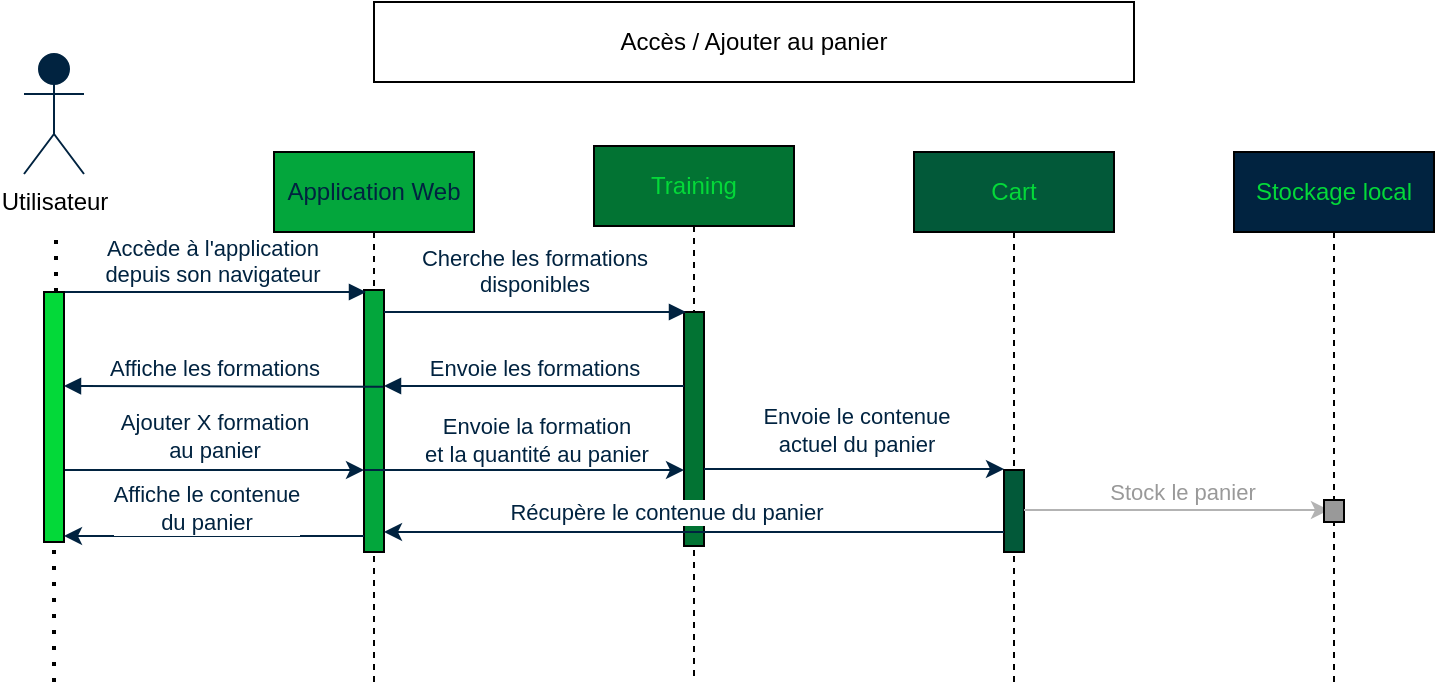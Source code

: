 <mxfile version="23.1.8" type="device" pages="2">
  <diagram name="Consulter, ajouter au panier" id="2YBvvXClWsGukQMizWep">
    <mxGraphModel dx="1154" dy="546" grid="1" gridSize="10" guides="1" tooltips="1" connect="1" arrows="1" fold="1" page="1" pageScale="1" pageWidth="850" pageHeight="1100" math="0" shadow="0">
      <root>
        <mxCell id="0" />
        <mxCell id="1" parent="0" />
        <mxCell id="aM9ryv3xv72pqoxQDRHE-5" value="&lt;font color=&quot;#012340&quot;&gt;Application Web&lt;/font&gt;" style="shape=umlLifeline;perimeter=lifelinePerimeter;whiteSpace=wrap;html=1;container=0;dropTarget=0;collapsible=0;recursiveResize=0;outlineConnect=0;portConstraint=eastwest;newEdgeStyle={&quot;edgeStyle&quot;:&quot;elbowEdgeStyle&quot;,&quot;elbow&quot;:&quot;vertical&quot;,&quot;curved&quot;:0,&quot;rounded&quot;:0};movable=1;resizable=1;rotatable=1;deletable=1;editable=1;locked=0;connectable=1;fillColor=#03A63C;" parent="1" vertex="1">
          <mxGeometry x="190" y="95" width="100" height="265" as="geometry" />
        </mxCell>
        <mxCell id="_4nWD35EhPNwO5h2cMVc-49" value="" style="html=1;points=[];perimeter=orthogonalPerimeter;outlineConnect=0;targetShapes=umlLifeline;portConstraint=eastwest;newEdgeStyle={&quot;edgeStyle&quot;:&quot;elbowEdgeStyle&quot;,&quot;elbow&quot;:&quot;vertical&quot;,&quot;curved&quot;:0,&quot;rounded&quot;:0};fillColor=#03A63C;" parent="aM9ryv3xv72pqoxQDRHE-5" vertex="1">
          <mxGeometry x="45" y="69" width="10" height="131" as="geometry" />
        </mxCell>
        <mxCell id="_4nWD35EhPNwO5h2cMVc-48" value="&lt;font color=&quot;#012340&quot;&gt;Accède à l&#39;application&lt;br&gt;depuis son navigateur&lt;/font&gt;" style="html=1;verticalAlign=bottom;endArrow=block;edgeStyle=elbowEdgeStyle;elbow=horizontal;curved=0;rounded=0;strokeColor=#012340;" parent="1" edge="1">
          <mxGeometry relative="1" as="geometry">
            <mxPoint x="81" y="165" as="sourcePoint" />
            <Array as="points">
              <mxPoint x="162" y="165" />
            </Array>
            <mxPoint x="236" y="165" as="targetPoint" />
          </mxGeometry>
        </mxCell>
        <mxCell id="_4nWD35EhPNwO5h2cMVc-55" value="&lt;font color=&quot;#04d939&quot;&gt;Training&lt;/font&gt;" style="shape=umlLifeline;perimeter=lifelinePerimeter;whiteSpace=wrap;html=1;container=0;dropTarget=0;collapsible=0;recursiveResize=0;outlineConnect=0;portConstraint=eastwest;newEdgeStyle={&quot;edgeStyle&quot;:&quot;elbowEdgeStyle&quot;,&quot;elbow&quot;:&quot;vertical&quot;,&quot;curved&quot;:0,&quot;rounded&quot;:0};movable=1;resizable=1;rotatable=1;deletable=1;editable=1;locked=0;connectable=1;fillColor=#027333;" parent="1" vertex="1">
          <mxGeometry x="350" y="92" width="100" height="268" as="geometry" />
        </mxCell>
        <mxCell id="_4nWD35EhPNwO5h2cMVc-68" value="" style="html=1;points=[];perimeter=orthogonalPerimeter;outlineConnect=0;targetShapes=umlLifeline;portConstraint=eastwest;newEdgeStyle={&quot;edgeStyle&quot;:&quot;elbowEdgeStyle&quot;,&quot;elbow&quot;:&quot;vertical&quot;,&quot;curved&quot;:0,&quot;rounded&quot;:0};fillColor=#027333;" parent="_4nWD35EhPNwO5h2cMVc-55" vertex="1">
          <mxGeometry x="45" y="83" width="10" height="117" as="geometry" />
        </mxCell>
        <mxCell id="_4nWD35EhPNwO5h2cMVc-56" value="&lt;font color=&quot;#04d939&quot;&gt;Cart&lt;/font&gt;" style="shape=umlLifeline;perimeter=lifelinePerimeter;whiteSpace=wrap;html=1;container=0;dropTarget=0;collapsible=0;recursiveResize=0;outlineConnect=0;portConstraint=eastwest;newEdgeStyle={&quot;edgeStyle&quot;:&quot;elbowEdgeStyle&quot;,&quot;elbow&quot;:&quot;vertical&quot;,&quot;curved&quot;:0,&quot;rounded&quot;:0};movable=1;resizable=1;rotatable=1;deletable=1;editable=1;locked=0;connectable=1;fillColor=#025939;" parent="1" vertex="1">
          <mxGeometry x="510" y="95" width="100" height="265" as="geometry" />
        </mxCell>
        <mxCell id="_4nWD35EhPNwO5h2cMVc-84" value="" style="html=1;points=[];perimeter=orthogonalPerimeter;outlineConnect=0;targetShapes=umlLifeline;portConstraint=eastwest;newEdgeStyle={&quot;edgeStyle&quot;:&quot;elbowEdgeStyle&quot;,&quot;elbow&quot;:&quot;vertical&quot;,&quot;curved&quot;:0,&quot;rounded&quot;:0};fillColor=#025939;" parent="_4nWD35EhPNwO5h2cMVc-56" vertex="1">
          <mxGeometry x="45" y="159" width="10" height="41" as="geometry" />
        </mxCell>
        <mxCell id="_4nWD35EhPNwO5h2cMVc-69" value="&lt;font color=&quot;#04d939&quot;&gt;Stockage local&lt;/font&gt;" style="shape=umlLifeline;perimeter=lifelinePerimeter;whiteSpace=wrap;html=1;container=0;dropTarget=0;collapsible=0;recursiveResize=0;outlineConnect=0;portConstraint=eastwest;newEdgeStyle={&quot;edgeStyle&quot;:&quot;elbowEdgeStyle&quot;,&quot;elbow&quot;:&quot;vertical&quot;,&quot;curved&quot;:0,&quot;rounded&quot;:0};movable=1;resizable=1;rotatable=1;deletable=1;editable=1;locked=0;connectable=1;fillColor=#012340;" parent="1" vertex="1">
          <mxGeometry x="670" y="95" width="100" height="265" as="geometry" />
        </mxCell>
        <mxCell id="_4nWD35EhPNwO5h2cMVc-75" value="&lt;font color=&quot;#012340&quot;&gt;Envoie les formations&lt;/font&gt;" style="html=1;verticalAlign=bottom;endArrow=block;edgeStyle=elbowEdgeStyle;elbow=vertical;curved=0;rounded=0;strokeColor=#012340;" parent="1" edge="1">
          <mxGeometry x="0.002" relative="1" as="geometry">
            <mxPoint x="395" y="212" as="sourcePoint" />
            <Array as="points">
              <mxPoint x="320" y="212" />
            </Array>
            <mxPoint x="245" y="212" as="targetPoint" />
            <mxPoint as="offset" />
          </mxGeometry>
        </mxCell>
        <mxCell id="_4nWD35EhPNwO5h2cMVc-77" value="" style="edgeStyle=elbowEdgeStyle;rounded=0;orthogonalLoop=1;jettySize=auto;html=1;elbow=vertical;curved=0;strokeColor=#012340;" parent="1" edge="1">
          <mxGeometry relative="1" as="geometry">
            <mxPoint x="85" y="254" as="sourcePoint" />
            <mxPoint x="235" y="253.81" as="targetPoint" />
          </mxGeometry>
        </mxCell>
        <mxCell id="_4nWD35EhPNwO5h2cMVc-78" value="&lt;font color=&quot;#012340&quot;&gt;Ajouter X formation&lt;br&gt;au panier&lt;/font&gt;" style="edgeLabel;html=1;align=center;verticalAlign=middle;resizable=0;points=[];" parent="_4nWD35EhPNwO5h2cMVc-77" vertex="1" connectable="0">
          <mxGeometry x="-0.133" y="1" relative="1" as="geometry">
            <mxPoint x="10" y="-16" as="offset" />
          </mxGeometry>
        </mxCell>
        <mxCell id="_4nWD35EhPNwO5h2cMVc-79" value="" style="edgeStyle=elbowEdgeStyle;rounded=0;orthogonalLoop=1;jettySize=auto;html=1;elbow=vertical;curved=0;exitX=0.037;exitY=0.497;exitDx=0;exitDy=0;exitPerimeter=0;strokeColor=#012340;" parent="1" target="_4nWD35EhPNwO5h2cMVc-68" edge="1">
          <mxGeometry relative="1" as="geometry">
            <mxPoint x="235.37" y="253.957" as="sourcePoint" />
            <mxPoint x="560" y="254" as="targetPoint" />
          </mxGeometry>
        </mxCell>
        <mxCell id="_4nWD35EhPNwO5h2cMVc-80" value="&lt;font color=&quot;#012340&quot;&gt;Envoie la formation&lt;br&gt;et la quantité au panier&lt;/font&gt;" style="edgeLabel;html=1;align=center;verticalAlign=middle;resizable=0;points=[];" parent="_4nWD35EhPNwO5h2cMVc-79" vertex="1" connectable="0">
          <mxGeometry x="-0.133" y="1" relative="1" as="geometry">
            <mxPoint x="16" y="-14" as="offset" />
          </mxGeometry>
        </mxCell>
        <mxCell id="_4nWD35EhPNwO5h2cMVc-86" value="" style="edgeStyle=elbowEdgeStyle;rounded=0;orthogonalLoop=1;jettySize=auto;html=1;elbow=vertical;curved=0;strokeColor=#B3B3B3;" parent="1" source="_4nWD35EhPNwO5h2cMVc-84" edge="1">
          <mxGeometry relative="1" as="geometry">
            <mxPoint x="563" y="274" as="sourcePoint" />
            <mxPoint x="717.5" y="274" as="targetPoint" />
          </mxGeometry>
        </mxCell>
        <mxCell id="_4nWD35EhPNwO5h2cMVc-87" value="&lt;font color=&quot;#999999&quot;&gt;Stock le panier&lt;/font&gt;" style="edgeLabel;html=1;align=center;verticalAlign=middle;resizable=0;points=[];" parent="_4nWD35EhPNwO5h2cMVc-86" vertex="1" connectable="0">
          <mxGeometry x="0.217" y="1" relative="1" as="geometry">
            <mxPoint x="-14" y="-8" as="offset" />
          </mxGeometry>
        </mxCell>
        <mxCell id="S-stvcmzcyu0Q4_dFVFj-1" value="Utilisateur" style="shape=umlActor;verticalLabelPosition=bottom;verticalAlign=top;html=1;outlineConnect=0;strokeColor=#012340;fillColor=#012340;" parent="1" vertex="1">
          <mxGeometry x="65" y="46" width="30" height="60" as="geometry" />
        </mxCell>
        <mxCell id="S-stvcmzcyu0Q4_dFVFj-2" value="" style="endArrow=none;dashed=1;html=1;dashPattern=1 3;strokeWidth=2;rounded=0;" parent="1" source="S-stvcmzcyu0Q4_dFVFj-3" edge="1">
          <mxGeometry width="50" height="50" relative="1" as="geometry">
            <mxPoint x="81" y="576" as="sourcePoint" />
            <mxPoint x="81" y="136" as="targetPoint" />
          </mxGeometry>
        </mxCell>
        <mxCell id="S-stvcmzcyu0Q4_dFVFj-4" value="" style="endArrow=none;dashed=1;html=1;dashPattern=1 3;strokeWidth=2;rounded=0;" parent="1" target="S-stvcmzcyu0Q4_dFVFj-3" edge="1">
          <mxGeometry width="50" height="50" relative="1" as="geometry">
            <mxPoint x="80" y="360" as="sourcePoint" />
            <mxPoint x="81" y="136" as="targetPoint" />
          </mxGeometry>
        </mxCell>
        <mxCell id="S-stvcmzcyu0Q4_dFVFj-3" value="" style="html=1;points=[];perimeter=orthogonalPerimeter;outlineConnect=0;targetShapes=umlLifeline;portConstraint=eastwest;newEdgeStyle={&quot;edgeStyle&quot;:&quot;elbowEdgeStyle&quot;,&quot;elbow&quot;:&quot;vertical&quot;,&quot;curved&quot;:0,&quot;rounded&quot;:0};fillColor=#03d939;" parent="1" vertex="1">
          <mxGeometry x="75" y="165" width="10" height="125" as="geometry" />
        </mxCell>
        <mxCell id="_4nWD35EhPNwO5h2cMVc-76" value="&lt;font color=&quot;#012340&quot;&gt;Affiche les formations&lt;/font&gt;" style="html=1;verticalAlign=bottom;endArrow=block;edgeStyle=elbowEdgeStyle;elbow=vertical;curved=0;rounded=0;exitX=0.956;exitY=0.273;exitDx=0;exitDy=0;exitPerimeter=0;strokeColor=#012340;" parent="1" edge="1">
          <mxGeometry x="0.062" relative="1" as="geometry">
            <mxPoint x="244.56" y="212.413" as="sourcePoint" />
            <Array as="points">
              <mxPoint x="161" y="212" />
            </Array>
            <mxPoint x="85" y="212" as="targetPoint" />
            <mxPoint as="offset" />
          </mxGeometry>
        </mxCell>
        <mxCell id="_4nWD35EhPNwO5h2cMVc-67" value="&lt;font color=&quot;#012340&quot;&gt;Cherche les formations&lt;br&gt;disponibles&lt;/font&gt;" style="html=1;verticalAlign=bottom;endArrow=block;edgeStyle=elbowEdgeStyle;elbow=vertical;curved=0;rounded=0;strokeColor=#012340;" parent="1" edge="1">
          <mxGeometry x="-0.007" y="5" relative="1" as="geometry">
            <mxPoint x="245" y="175" as="sourcePoint" />
            <Array as="points">
              <mxPoint x="320" y="175" />
            </Array>
            <mxPoint x="396" y="175" as="targetPoint" />
            <mxPoint as="offset" />
          </mxGeometry>
        </mxCell>
        <mxCell id="S-stvcmzcyu0Q4_dFVFj-9" value="" style="endArrow=classic;html=1;rounded=0;strokeColor=#012340;" parent="1" edge="1">
          <mxGeometry width="50" height="50" relative="1" as="geometry">
            <mxPoint x="405" y="253.5" as="sourcePoint" />
            <mxPoint x="555" y="253.5" as="targetPoint" />
          </mxGeometry>
        </mxCell>
        <mxCell id="S-stvcmzcyu0Q4_dFVFj-10" value="&lt;font color=&quot;#012340&quot;&gt;Envoie le contenue&lt;br&gt;actuel du panier&lt;/font&gt;" style="edgeLabel;html=1;align=center;verticalAlign=middle;resizable=0;points=[];" parent="S-stvcmzcyu0Q4_dFVFj-9" vertex="1" connectable="0">
          <mxGeometry x="-0.367" relative="1" as="geometry">
            <mxPoint x="28" y="-20" as="offset" />
          </mxGeometry>
        </mxCell>
        <mxCell id="S-stvcmzcyu0Q4_dFVFj-15" value="Accès / Ajouter au panier" style="whiteSpace=wrap;html=1;align=center;" parent="1" vertex="1">
          <mxGeometry x="240" y="20" width="380" height="40" as="geometry" />
        </mxCell>
        <mxCell id="S-stvcmzcyu0Q4_dFVFj-19" value="" style="endArrow=classic;html=1;rounded=0;strokeColor=#012340;" parent="1" edge="1" source="_4nWD35EhPNwO5h2cMVc-84">
          <mxGeometry width="50" height="50" relative="1" as="geometry">
            <mxPoint x="559.5" y="285.0" as="sourcePoint" />
            <mxPoint x="245.0" y="285" as="targetPoint" />
          </mxGeometry>
        </mxCell>
        <mxCell id="S-stvcmzcyu0Q4_dFVFj-20" value="&lt;font color=&quot;#012340&quot;&gt;Récupère le contenue du panier&lt;/font&gt;" style="edgeLabel;html=1;align=center;verticalAlign=middle;resizable=0;points=[];" parent="S-stvcmzcyu0Q4_dFVFj-19" vertex="1" connectable="0">
          <mxGeometry x="0.122" y="-1" relative="1" as="geometry">
            <mxPoint x="5" y="-9" as="offset" />
          </mxGeometry>
        </mxCell>
        <mxCell id="S-stvcmzcyu0Q4_dFVFj-21" value="" style="endArrow=classic;html=1;rounded=0;strokeColor=#012340;" parent="1" edge="1">
          <mxGeometry width="50" height="50" relative="1" as="geometry">
            <mxPoint x="235" y="287" as="sourcePoint" />
            <mxPoint x="85.0" y="287" as="targetPoint" />
          </mxGeometry>
        </mxCell>
        <mxCell id="S-stvcmzcyu0Q4_dFVFj-22" value="&lt;font color=&quot;#012340&quot;&gt;Affiche le contenue&lt;br&gt;du panier&lt;/font&gt;" style="edgeLabel;html=1;align=center;verticalAlign=middle;resizable=0;points=[];" parent="S-stvcmzcyu0Q4_dFVFj-21" vertex="1" connectable="0">
          <mxGeometry x="0.122" y="-1" relative="1" as="geometry">
            <mxPoint x="5" y="-13" as="offset" />
          </mxGeometry>
        </mxCell>
        <mxCell id="_4nWD35EhPNwO5h2cMVc-88" value="" style="html=1;points=[];perimeter=orthogonalPerimeter;outlineConnect=0;targetShapes=umlLifeline;portConstraint=eastwest;newEdgeStyle={&quot;edgeStyle&quot;:&quot;elbowEdgeStyle&quot;,&quot;elbow&quot;:&quot;vertical&quot;,&quot;curved&quot;:0,&quot;rounded&quot;:0};fillColor=#999999;" parent="1" vertex="1">
          <mxGeometry x="715" y="269" width="10" height="11" as="geometry" />
        </mxCell>
      </root>
    </mxGraphModel>
  </diagram>
  <diagram id="s-b13lElKAy0NNYpDnj4" name="Page-2">
    <mxGraphModel dx="1674" dy="792" grid="1" gridSize="10" guides="1" tooltips="1" connect="1" arrows="1" fold="1" page="1" pageScale="1" pageWidth="1169" pageHeight="827" math="0" shadow="0">
      <root>
        <mxCell id="0" />
        <mxCell id="1" parent="0" />
        <mxCell id="KpEtE1dCZ-OQLbYefuCV-1" value="Angular" style="shape=umlLifeline;perimeter=lifelinePerimeter;whiteSpace=wrap;html=1;container=0;dropTarget=0;collapsible=0;recursiveResize=0;outlineConnect=0;portConstraint=eastwest;newEdgeStyle={&quot;edgeStyle&quot;:&quot;elbowEdgeStyle&quot;,&quot;elbow&quot;:&quot;vertical&quot;,&quot;curved&quot;:0,&quot;rounded&quot;:0};movable=1;resizable=1;rotatable=1;deletable=1;editable=1;locked=0;connectable=1;" vertex="1" parent="1">
          <mxGeometry x="30" y="60" width="100" height="480" as="geometry" />
        </mxCell>
        <mxCell id="KpEtE1dCZ-OQLbYefuCV-2" value="Middleware" style="shape=umlLifeline;perimeter=lifelinePerimeter;whiteSpace=wrap;html=1;container=0;dropTarget=0;collapsible=0;recursiveResize=0;outlineConnect=0;portConstraint=eastwest;newEdgeStyle={&quot;edgeStyle&quot;:&quot;elbowEdgeStyle&quot;,&quot;elbow&quot;:&quot;vertical&quot;,&quot;curved&quot;:0,&quot;rounded&quot;:0};movable=1;resizable=1;rotatable=1;deletable=1;editable=1;locked=0;connectable=1;" vertex="1" parent="1">
          <mxGeometry x="190" y="60" width="100" height="480" as="geometry" />
        </mxCell>
        <mxCell id="KpEtE1dCZ-OQLbYefuCV-3" value="Components" style="shape=umlLifeline;perimeter=lifelinePerimeter;whiteSpace=wrap;html=1;container=0;dropTarget=0;collapsible=0;recursiveResize=0;outlineConnect=0;portConstraint=eastwest;newEdgeStyle={&quot;edgeStyle&quot;:&quot;elbowEdgeStyle&quot;,&quot;elbow&quot;:&quot;vertical&quot;,&quot;curved&quot;:0,&quot;rounded&quot;:0};movable=1;resizable=1;rotatable=1;deletable=1;editable=1;locked=0;connectable=1;" vertex="1" parent="1">
          <mxGeometry x="350" y="60" width="100" height="480" as="geometry" />
        </mxCell>
      </root>
    </mxGraphModel>
  </diagram>
</mxfile>
